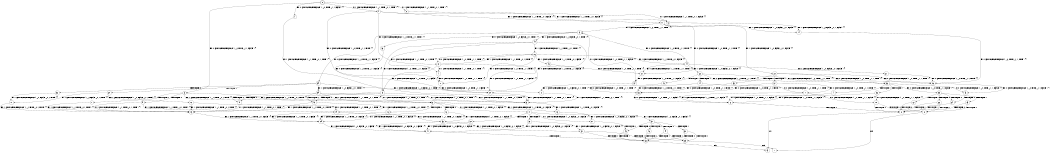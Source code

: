 digraph BCG {
size = "7, 10.5";
center = TRUE;
node [shape = circle];
0 [peripheries = 2];
0 -> 1 [label = "EX !0 !ATOMIC_EXCH_BRANCH (1, +0, TRUE, +1, 1, FALSE) !{}"];
0 -> 2 [label = "EX !1 !ATOMIC_EXCH_BRANCH (1, +1, TRUE, +0, 1, TRUE) !{}"];
0 -> 3 [label = "EX !0 !ATOMIC_EXCH_BRANCH (1, +0, TRUE, +1, 1, FALSE) !{}"];
0 -> 4 [label = "EX !1 !ATOMIC_EXCH_BRANCH (1, +1, TRUE, +0, 1, TRUE) !{}"];
1 -> 5 [label = "EX !1 !ATOMIC_EXCH_BRANCH (1, +1, TRUE, +0, 1, TRUE) !{}"];
2 -> 6 [label = "EX !1 !ATOMIC_EXCH_BRANCH (1, +1, TRUE, +0, 1, FALSE) !{}"];
3 -> 5 [label = "EX !1 !ATOMIC_EXCH_BRANCH (1, +1, TRUE, +0, 1, TRUE) !{}"];
3 -> 7 [label = "TERMINATE !0"];
3 -> 8 [label = "EX !1 !ATOMIC_EXCH_BRANCH (1, +1, TRUE, +0, 1, TRUE) !{}"];
3 -> 9 [label = "TERMINATE !0"];
4 -> 6 [label = "EX !1 !ATOMIC_EXCH_BRANCH (1, +1, TRUE, +0, 1, FALSE) !{}"];
4 -> 10 [label = "EX !0 !ATOMIC_EXCH_BRANCH (1, +0, TRUE, +1, 1, TRUE) !{}"];
4 -> 11 [label = "EX !1 !ATOMIC_EXCH_BRANCH (1, +1, TRUE, +0, 1, FALSE) !{}"];
4 -> 12 [label = "EX !0 !ATOMIC_EXCH_BRANCH (1, +0, TRUE, +1, 1, TRUE) !{}"];
5 -> 13 [label = "EX !1 !ATOMIC_EXCH_BRANCH (1, +1, TRUE, +0, 1, FALSE) !{}"];
6 -> 14 [label = "EX !1 !ATOMIC_EXCH_BRANCH (1, +0, FALSE, +0, 1, FALSE) !{}"];
7 -> 15 [label = "EX !1 !ATOMIC_EXCH_BRANCH (1, +1, TRUE, +0, 1, TRUE) !{}"];
8 -> 13 [label = "EX !1 !ATOMIC_EXCH_BRANCH (1, +1, TRUE, +0, 1, FALSE) !{}"];
8 -> 16 [label = "TERMINATE !0"];
8 -> 17 [label = "EX !1 !ATOMIC_EXCH_BRANCH (1, +1, TRUE, +0, 1, FALSE) !{}"];
8 -> 18 [label = "TERMINATE !0"];
9 -> 15 [label = "EX !1 !ATOMIC_EXCH_BRANCH (1, +1, TRUE, +0, 1, TRUE) !{}"];
9 -> 19 [label = "EX !1 !ATOMIC_EXCH_BRANCH (1, +1, TRUE, +0, 1, TRUE) !{}"];
10 -> 20 [label = "EX !0 !ATOMIC_EXCH_BRANCH (1, +0, TRUE, +1, 1, FALSE) !{}"];
11 -> 14 [label = "EX !1 !ATOMIC_EXCH_BRANCH (1, +0, FALSE, +0, 1, FALSE) !{}"];
11 -> 21 [label = "EX !0 !ATOMIC_EXCH_BRANCH (1, +0, TRUE, +1, 1, TRUE) !{}"];
11 -> 22 [label = "EX !1 !ATOMIC_EXCH_BRANCH (1, +0, FALSE, +0, 1, FALSE) !{}"];
11 -> 23 [label = "EX !0 !ATOMIC_EXCH_BRANCH (1, +0, TRUE, +1, 1, TRUE) !{}"];
12 -> 20 [label = "EX !0 !ATOMIC_EXCH_BRANCH (1, +0, TRUE, +1, 1, FALSE) !{}"];
12 -> 24 [label = "EX !1 !ATOMIC_EXCH_BRANCH (1, +1, TRUE, +0, 1, TRUE) !{}"];
12 -> 25 [label = "EX !0 !ATOMIC_EXCH_BRANCH (1, +0, TRUE, +1, 1, FALSE) !{}"];
12 -> 26 [label = "EX !1 !ATOMIC_EXCH_BRANCH (1, +1, TRUE, +0, 1, TRUE) !{}"];
13 -> 27 [label = "EX !1 !ATOMIC_EXCH_BRANCH (1, +0, FALSE, +0, 1, FALSE) !{}"];
14 -> 28 [label = "EX !0 !ATOMIC_EXCH_BRANCH (1, +0, TRUE, +1, 1, TRUE) !{}"];
15 -> 29 [label = "EX !1 !ATOMIC_EXCH_BRANCH (1, +1, TRUE, +0, 1, FALSE) !{}"];
16 -> 29 [label = "EX !1 !ATOMIC_EXCH_BRANCH (1, +1, TRUE, +0, 1, FALSE) !{}"];
17 -> 27 [label = "EX !1 !ATOMIC_EXCH_BRANCH (1, +0, FALSE, +0, 1, FALSE) !{}"];
17 -> 30 [label = "TERMINATE !0"];
17 -> 31 [label = "EX !1 !ATOMIC_EXCH_BRANCH (1, +0, FALSE, +0, 1, FALSE) !{}"];
17 -> 32 [label = "TERMINATE !0"];
18 -> 29 [label = "EX !1 !ATOMIC_EXCH_BRANCH (1, +1, TRUE, +0, 1, FALSE) !{}"];
18 -> 33 [label = "EX !1 !ATOMIC_EXCH_BRANCH (1, +1, TRUE, +0, 1, FALSE) !{}"];
19 -> 29 [label = "EX !1 !ATOMIC_EXCH_BRANCH (1, +1, TRUE, +0, 1, FALSE) !{}"];
19 -> 33 [label = "EX !1 !ATOMIC_EXCH_BRANCH (1, +1, TRUE, +0, 1, FALSE) !{}"];
20 -> 5 [label = "EX !1 !ATOMIC_EXCH_BRANCH (1, +1, TRUE, +0, 1, TRUE) !{}"];
21 -> 34 [label = "EX !0 !ATOMIC_EXCH_BRANCH (1, +0, TRUE, +1, 1, FALSE) !{}"];
22 -> 28 [label = "EX !0 !ATOMIC_EXCH_BRANCH (1, +0, TRUE, +1, 1, TRUE) !{}"];
22 -> 35 [label = "TERMINATE !1"];
22 -> 36 [label = "EX !0 !ATOMIC_EXCH_BRANCH (1, +0, TRUE, +1, 1, TRUE) !{}"];
22 -> 37 [label = "TERMINATE !1"];
23 -> 34 [label = "EX !0 !ATOMIC_EXCH_BRANCH (1, +0, TRUE, +1, 1, FALSE) !{}"];
23 -> 38 [label = "EX !1 !ATOMIC_EXCH_BRANCH (1, +0, FALSE, +0, 1, TRUE) !{}"];
23 -> 39 [label = "EX !0 !ATOMIC_EXCH_BRANCH (1, +0, TRUE, +1, 1, FALSE) !{}"];
23 -> 40 [label = "EX !1 !ATOMIC_EXCH_BRANCH (1, +0, FALSE, +0, 1, TRUE) !{}"];
24 -> 10 [label = "EX !0 !ATOMIC_EXCH_BRANCH (1, +0, TRUE, +1, 1, TRUE) !{}"];
25 -> 5 [label = "EX !1 !ATOMIC_EXCH_BRANCH (1, +1, TRUE, +0, 1, TRUE) !{}"];
25 -> 41 [label = "TERMINATE !0"];
25 -> 8 [label = "EX !1 !ATOMIC_EXCH_BRANCH (1, +1, TRUE, +0, 1, TRUE) !{}"];
25 -> 42 [label = "TERMINATE !0"];
26 -> 10 [label = "EX !0 !ATOMIC_EXCH_BRANCH (1, +0, TRUE, +1, 1, TRUE) !{}"];
26 -> 43 [label = "EX !1 !ATOMIC_EXCH_BRANCH (1, +1, TRUE, +0, 1, FALSE) !{}"];
26 -> 12 [label = "EX !0 !ATOMIC_EXCH_BRANCH (1, +0, TRUE, +1, 1, TRUE) !{}"];
26 -> 44 [label = "EX !1 !ATOMIC_EXCH_BRANCH (1, +1, TRUE, +0, 1, FALSE) !{}"];
27 -> 45 [label = "TERMINATE !0"];
28 -> 46 [label = "EX !0 !ATOMIC_EXCH_BRANCH (1, +0, TRUE, +1, 1, FALSE) !{}"];
29 -> 47 [label = "EX !1 !ATOMIC_EXCH_BRANCH (1, +0, FALSE, +0, 1, FALSE) !{}"];
30 -> 47 [label = "EX !1 !ATOMIC_EXCH_BRANCH (1, +0, FALSE, +0, 1, FALSE) !{}"];
31 -> 45 [label = "TERMINATE !0"];
31 -> 48 [label = "TERMINATE !1"];
31 -> 49 [label = "TERMINATE !0"];
31 -> 50 [label = "TERMINATE !1"];
32 -> 47 [label = "EX !1 !ATOMIC_EXCH_BRANCH (1, +0, FALSE, +0, 1, FALSE) !{}"];
32 -> 51 [label = "EX !1 !ATOMIC_EXCH_BRANCH (1, +0, FALSE, +0, 1, FALSE) !{}"];
33 -> 47 [label = "EX !1 !ATOMIC_EXCH_BRANCH (1, +0, FALSE, +0, 1, FALSE) !{}"];
33 -> 51 [label = "EX !1 !ATOMIC_EXCH_BRANCH (1, +0, FALSE, +0, 1, FALSE) !{}"];
34 -> 52 [label = "EX !1 !ATOMIC_EXCH_BRANCH (1, +0, FALSE, +0, 1, TRUE) !{}"];
35 -> 53 [label = "EX !0 !ATOMIC_EXCH_BRANCH (1, +0, TRUE, +1, 1, TRUE) !{}"];
36 -> 46 [label = "EX !0 !ATOMIC_EXCH_BRANCH (1, +0, TRUE, +1, 1, FALSE) !{}"];
36 -> 54 [label = "TERMINATE !1"];
36 -> 55 [label = "EX !0 !ATOMIC_EXCH_BRANCH (1, +0, TRUE, +1, 1, FALSE) !{}"];
36 -> 56 [label = "TERMINATE !1"];
37 -> 53 [label = "EX !0 !ATOMIC_EXCH_BRANCH (1, +0, TRUE, +1, 1, TRUE) !{}"];
37 -> 57 [label = "EX !0 !ATOMIC_EXCH_BRANCH (1, +0, TRUE, +1, 1, TRUE) !{}"];
38 -> 20 [label = "EX !0 !ATOMIC_EXCH_BRANCH (1, +0, TRUE, +1, 1, FALSE) !{}"];
39 -> 52 [label = "EX !1 !ATOMIC_EXCH_BRANCH (1, +0, FALSE, +0, 1, TRUE) !{}"];
39 -> 58 [label = "TERMINATE !0"];
39 -> 59 [label = "EX !1 !ATOMIC_EXCH_BRANCH (1, +0, FALSE, +0, 1, TRUE) !{}"];
39 -> 60 [label = "TERMINATE !0"];
40 -> 20 [label = "EX !0 !ATOMIC_EXCH_BRANCH (1, +0, TRUE, +1, 1, FALSE) !{}"];
40 -> 24 [label = "EX !1 !ATOMIC_EXCH_BRANCH (1, +1, TRUE, +0, 1, TRUE) !{}"];
40 -> 25 [label = "EX !0 !ATOMIC_EXCH_BRANCH (1, +0, TRUE, +1, 1, FALSE) !{}"];
40 -> 26 [label = "EX !1 !ATOMIC_EXCH_BRANCH (1, +1, TRUE, +0, 1, TRUE) !{}"];
41 -> 15 [label = "EX !1 !ATOMIC_EXCH_BRANCH (1, +1, TRUE, +0, 1, TRUE) !{}"];
42 -> 15 [label = "EX !1 !ATOMIC_EXCH_BRANCH (1, +1, TRUE, +0, 1, TRUE) !{}"];
42 -> 19 [label = "EX !1 !ATOMIC_EXCH_BRANCH (1, +1, TRUE, +0, 1, TRUE) !{}"];
43 -> 21 [label = "EX !0 !ATOMIC_EXCH_BRANCH (1, +0, TRUE, +1, 1, TRUE) !{}"];
44 -> 21 [label = "EX !0 !ATOMIC_EXCH_BRANCH (1, +0, TRUE, +1, 1, TRUE) !{}"];
44 -> 61 [label = "EX !1 !ATOMIC_EXCH_BRANCH (1, +0, FALSE, +0, 1, FALSE) !{}"];
44 -> 23 [label = "EX !0 !ATOMIC_EXCH_BRANCH (1, +0, TRUE, +1, 1, TRUE) !{}"];
44 -> 62 [label = "EX !1 !ATOMIC_EXCH_BRANCH (1, +0, FALSE, +0, 1, FALSE) !{}"];
45 -> 63 [label = "TERMINATE !1"];
46 -> 64 [label = "TERMINATE !0"];
47 -> 63 [label = "TERMINATE !1"];
48 -> 63 [label = "TERMINATE !0"];
49 -> 63 [label = "TERMINATE !1"];
49 -> 65 [label = "TERMINATE !1"];
50 -> 63 [label = "TERMINATE !0"];
50 -> 65 [label = "TERMINATE !0"];
51 -> 63 [label = "TERMINATE !1"];
51 -> 65 [label = "TERMINATE !1"];
52 -> 5 [label = "EX !1 !ATOMIC_EXCH_BRANCH (1, +1, TRUE, +0, 1, TRUE) !{}"];
53 -> 66 [label = "EX !0 !ATOMIC_EXCH_BRANCH (1, +0, TRUE, +1, 1, FALSE) !{}"];
54 -> 66 [label = "EX !0 !ATOMIC_EXCH_BRANCH (1, +0, TRUE, +1, 1, FALSE) !{}"];
55 -> 64 [label = "TERMINATE !0"];
55 -> 67 [label = "TERMINATE !1"];
55 -> 68 [label = "TERMINATE !0"];
55 -> 69 [label = "TERMINATE !1"];
56 -> 66 [label = "EX !0 !ATOMIC_EXCH_BRANCH (1, +0, TRUE, +1, 1, FALSE) !{}"];
56 -> 70 [label = "EX !0 !ATOMIC_EXCH_BRANCH (1, +0, TRUE, +1, 1, FALSE) !{}"];
57 -> 66 [label = "EX !0 !ATOMIC_EXCH_BRANCH (1, +0, TRUE, +1, 1, FALSE) !{}"];
57 -> 70 [label = "EX !0 !ATOMIC_EXCH_BRANCH (1, +0, TRUE, +1, 1, FALSE) !{}"];
58 -> 71 [label = "EX !1 !ATOMIC_EXCH_BRANCH (1, +0, FALSE, +0, 1, TRUE) !{}"];
59 -> 5 [label = "EX !1 !ATOMIC_EXCH_BRANCH (1, +1, TRUE, +0, 1, TRUE) !{}"];
59 -> 41 [label = "TERMINATE !0"];
59 -> 8 [label = "EX !1 !ATOMIC_EXCH_BRANCH (1, +1, TRUE, +0, 1, TRUE) !{}"];
59 -> 42 [label = "TERMINATE !0"];
60 -> 71 [label = "EX !1 !ATOMIC_EXCH_BRANCH (1, +0, FALSE, +0, 1, TRUE) !{}"];
60 -> 72 [label = "EX !1 !ATOMIC_EXCH_BRANCH (1, +0, FALSE, +0, 1, TRUE) !{}"];
61 -> 28 [label = "EX !0 !ATOMIC_EXCH_BRANCH (1, +0, TRUE, +1, 1, TRUE) !{}"];
62 -> 28 [label = "EX !0 !ATOMIC_EXCH_BRANCH (1, +0, TRUE, +1, 1, TRUE) !{}"];
62 -> 73 [label = "TERMINATE !1"];
62 -> 36 [label = "EX !0 !ATOMIC_EXCH_BRANCH (1, +0, TRUE, +1, 1, TRUE) !{}"];
62 -> 74 [label = "TERMINATE !1"];
63 -> 75 [label = "exit"];
64 -> 76 [label = "TERMINATE !1"];
65 -> 77 [label = "exit"];
66 -> 76 [label = "TERMINATE !0"];
67 -> 76 [label = "TERMINATE !0"];
68 -> 76 [label = "TERMINATE !1"];
68 -> 78 [label = "TERMINATE !1"];
69 -> 76 [label = "TERMINATE !0"];
69 -> 78 [label = "TERMINATE !0"];
70 -> 76 [label = "TERMINATE !0"];
70 -> 78 [label = "TERMINATE !0"];
71 -> 15 [label = "EX !1 !ATOMIC_EXCH_BRANCH (1, +1, TRUE, +0, 1, TRUE) !{}"];
72 -> 15 [label = "EX !1 !ATOMIC_EXCH_BRANCH (1, +1, TRUE, +0, 1, TRUE) !{}"];
72 -> 19 [label = "EX !1 !ATOMIC_EXCH_BRANCH (1, +1, TRUE, +0, 1, TRUE) !{}"];
73 -> 53 [label = "EX !0 !ATOMIC_EXCH_BRANCH (1, +0, TRUE, +1, 1, TRUE) !{}"];
74 -> 53 [label = "EX !0 !ATOMIC_EXCH_BRANCH (1, +0, TRUE, +1, 1, TRUE) !{}"];
74 -> 57 [label = "EX !0 !ATOMIC_EXCH_BRANCH (1, +0, TRUE, +1, 1, TRUE) !{}"];
76 -> 75 [label = "exit"];
78 -> 77 [label = "exit"];
}

